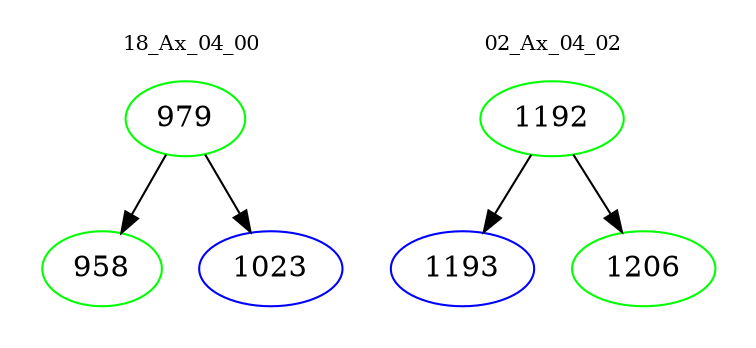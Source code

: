 digraph{
subgraph cluster_0 {
color = white
label = "18_Ax_04_00";
fontsize=10;
T0_979 [label="979", color="green"]
T0_979 -> T0_958 [color="black"]
T0_958 [label="958", color="green"]
T0_979 -> T0_1023 [color="black"]
T0_1023 [label="1023", color="blue"]
}
subgraph cluster_1 {
color = white
label = "02_Ax_04_02";
fontsize=10;
T1_1192 [label="1192", color="green"]
T1_1192 -> T1_1193 [color="black"]
T1_1193 [label="1193", color="blue"]
T1_1192 -> T1_1206 [color="black"]
T1_1206 [label="1206", color="green"]
}
}
